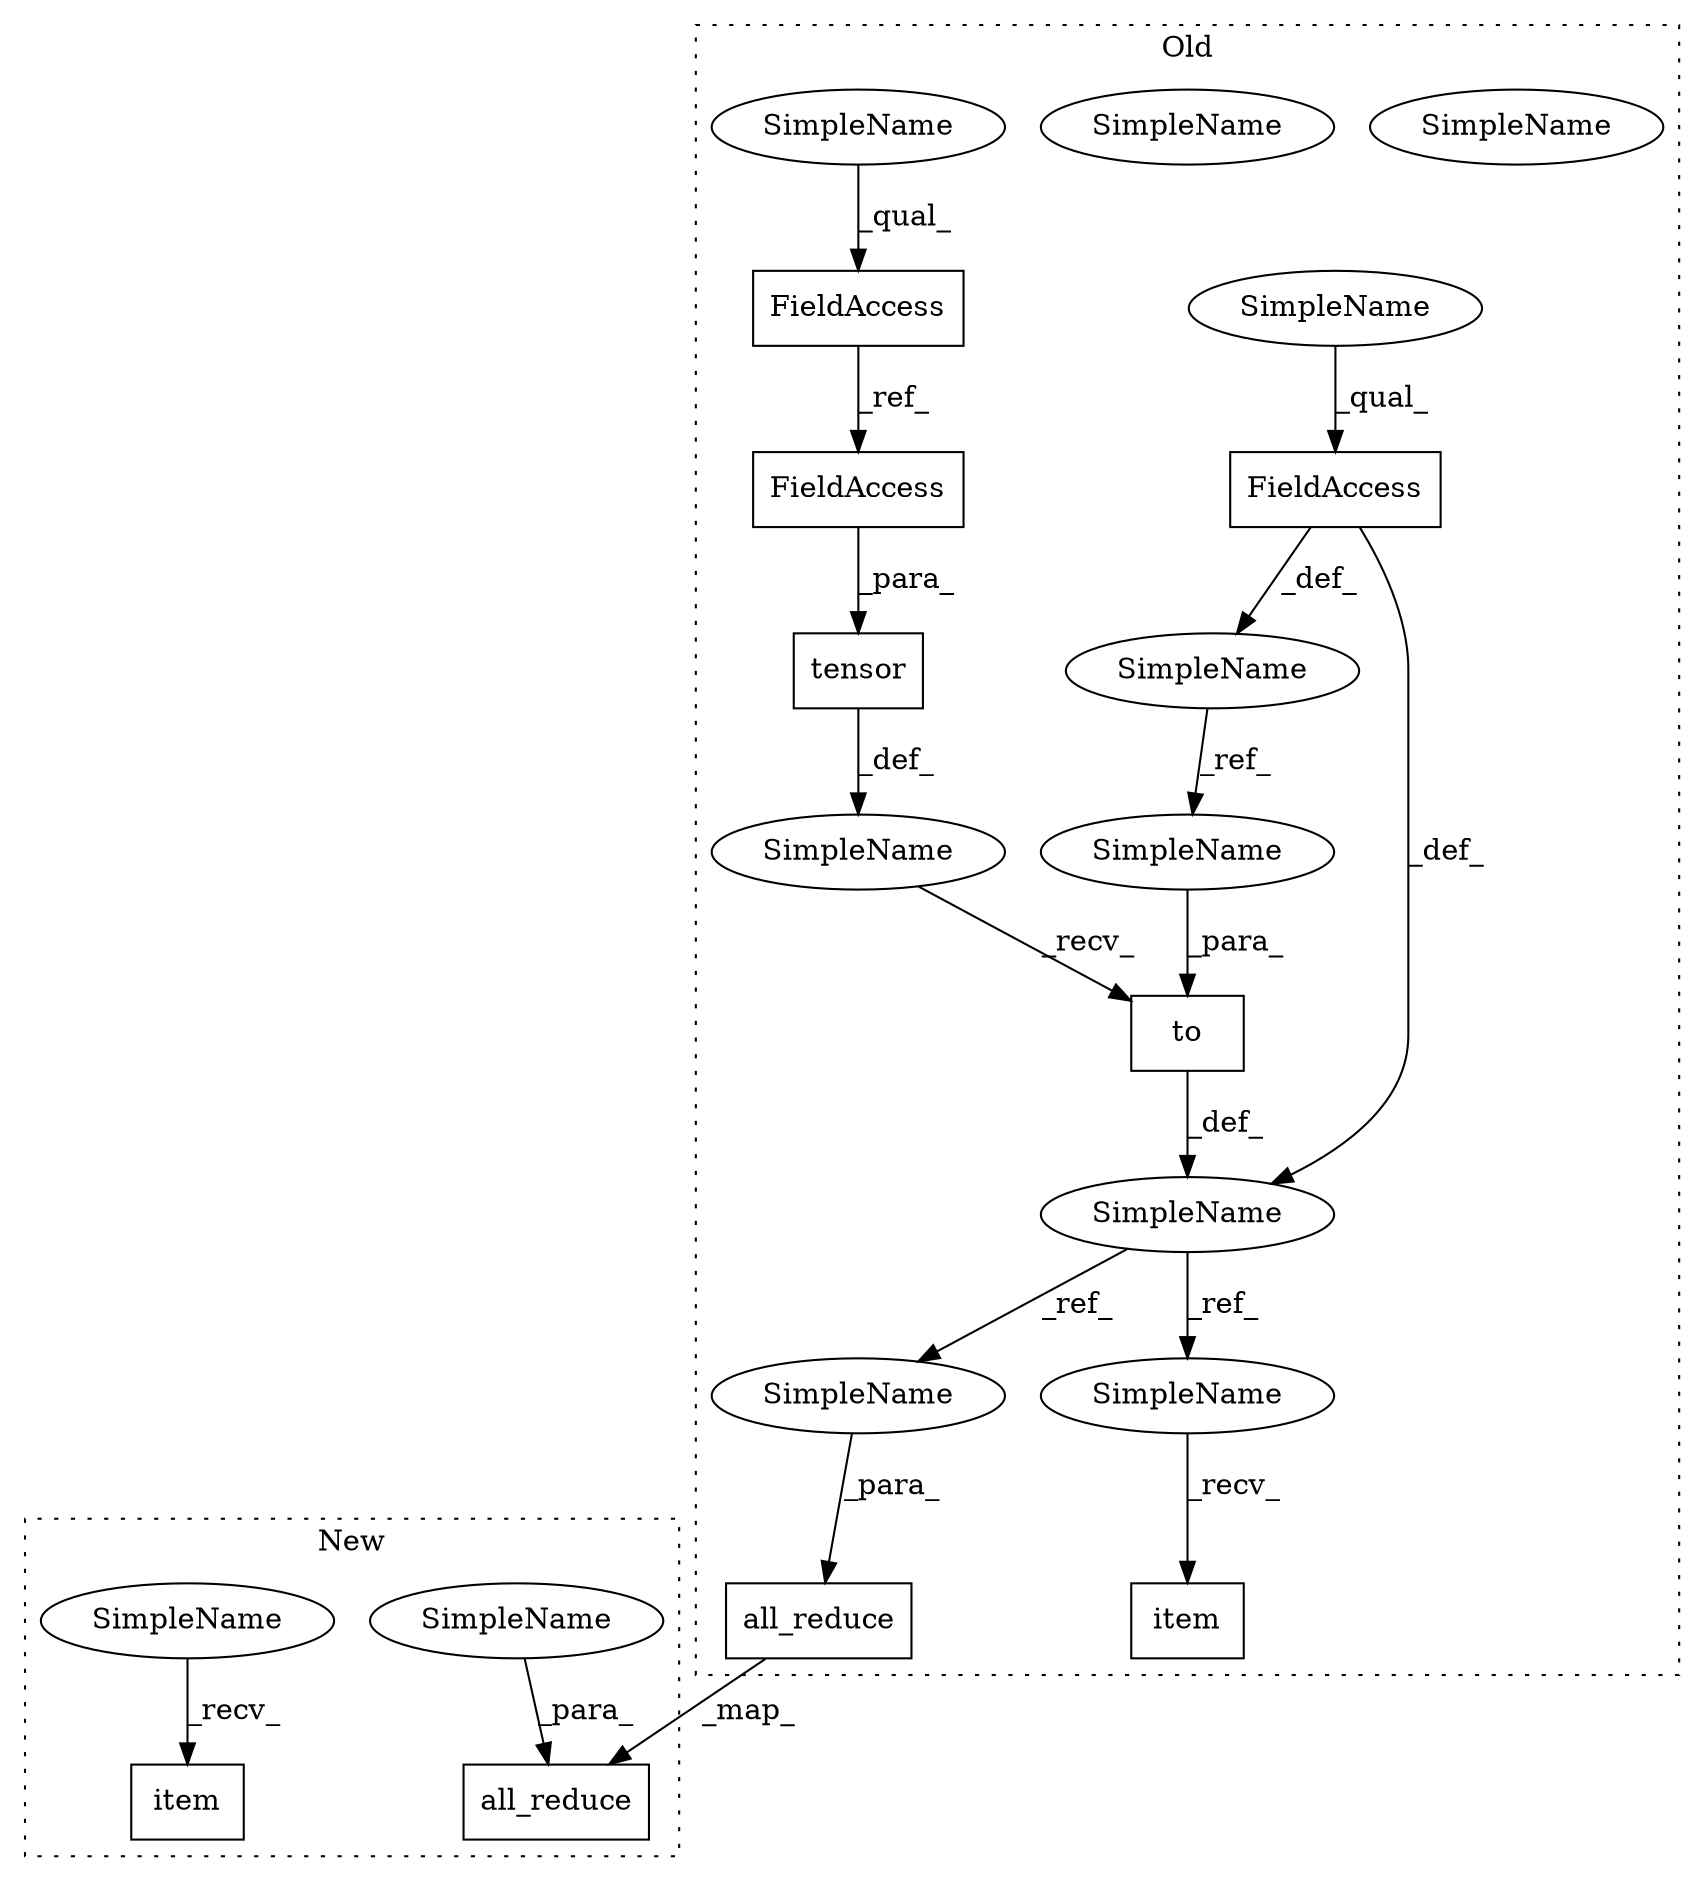digraph G {
subgraph cluster0 {
1 [label="all_reduce" a="32" s="1686,1740" l="11,1" shape="box"];
4 [label="SimpleName" a="42" s="1522" l="12" shape="ellipse"];
5 [label="item" a="32" s="1829" l="6" shape="box"];
6 [label="FieldAccess" a="22" s="713" l="18" shape="box"];
7 [label="SimpleName" a="42" s="713" l="11" shape="ellipse"];
8 [label="to" a="32" s="1567,1576" l="3,1" shape="box"];
9 [label="SimpleName" a="42" s="" l="" shape="ellipse"];
10 [label="SimpleName" a="42" s="706" l="6" shape="ellipse"];
11 [label="tensor" a="32" s="1541,1565" l="7,1" shape="box"];
12 [label="FieldAccess" a="22" s="1390" l="17" shape="box"];
13 [label="SimpleName" a="42" s="1390" l="4" shape="ellipse"];
16 [label="SimpleName" a="42" s="1697" l="12" shape="ellipse"];
17 [label="SimpleName" a="42" s="1816" l="12" shape="ellipse"];
18 [label="FieldAccess" a="22" s="1548" l="17" shape="box"];
19 [label="SimpleName" a="42" s="1570" l="6" shape="ellipse"];
20 [label="SimpleName" a="42" s="713" l="11" shape="ellipse"];
21 [label="SimpleName" a="42" s="1390" l="4" shape="ellipse"];
label = "Old";
style="dotted";
}
subgraph cluster1 {
2 [label="all_reduce" a="32" s="1517,1575" l="11,1" shape="box"];
3 [label="item" a="32" s="1674" l="6" shape="box"];
14 [label="SimpleName" a="42" s="1657" l="16" shape="ellipse"];
15 [label="SimpleName" a="42" s="1528" l="16" shape="ellipse"];
label = "New";
style="dotted";
}
1 -> 2 [label="_map_"];
4 -> 17 [label="_ref_"];
4 -> 16 [label="_ref_"];
6 -> 10 [label="_def_"];
6 -> 4 [label="_def_"];
8 -> 4 [label="_def_"];
9 -> 8 [label="_recv_"];
10 -> 19 [label="_ref_"];
11 -> 9 [label="_def_"];
12 -> 18 [label="_ref_"];
14 -> 3 [label="_recv_"];
15 -> 2 [label="_para_"];
16 -> 1 [label="_para_"];
17 -> 5 [label="_recv_"];
18 -> 11 [label="_para_"];
19 -> 8 [label="_para_"];
20 -> 6 [label="_qual_"];
21 -> 12 [label="_qual_"];
}